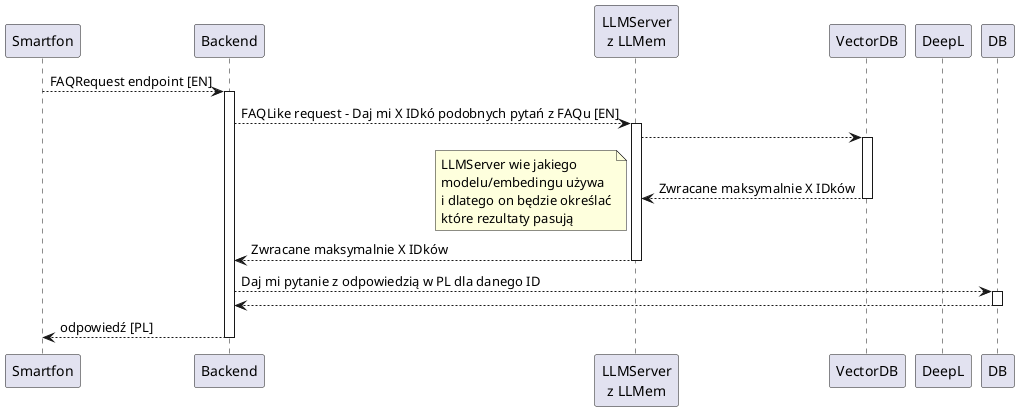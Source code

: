 @startuml
participant Smartfon
participant Backend
participant "LLMServer\nz LLMem" as LLMServer
participant VectorDB
participant DeepL




Smartfon --> Backend: FAQRequest endpoint [EN]
activate Backend


Backend --> LLMServer: FAQLike request - Daj mi X IDkó podobnych pytań z FAQu [EN]
activate LLMServer
LLMServer --> VectorDB
activate VectorDB
VectorDB --> LLMServer: Zwracane maksymalnie X IDków
note left
    LLMServer wie jakiego
    modelu/embedingu używa
    i dlatego on będzie określać
    które rezultaty pasują
end note
deactivate VectorDB

LLMServer --> Backend: Zwracane maksymalnie X IDków
deactivate LLMServer

Backend --> DB: Daj mi pytanie z odpowiedzią w PL dla danego ID
activate DB
DB --> Backend
deactivate DB


Backend --> Smartfon: odpowiedź [PL]
deactivate Backend

@enduml